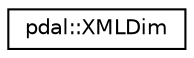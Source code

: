 digraph "Graphical Class Hierarchy"
{
  edge [fontname="Helvetica",fontsize="10",labelfontname="Helvetica",labelfontsize="10"];
  node [fontname="Helvetica",fontsize="10",shape=record];
  rankdir="LR";
  Node1 [label="pdal::XMLDim",height=0.2,width=0.4,color="black", fillcolor="white", style="filled",URL="$structpdal_1_1XMLDim.html"];
}
